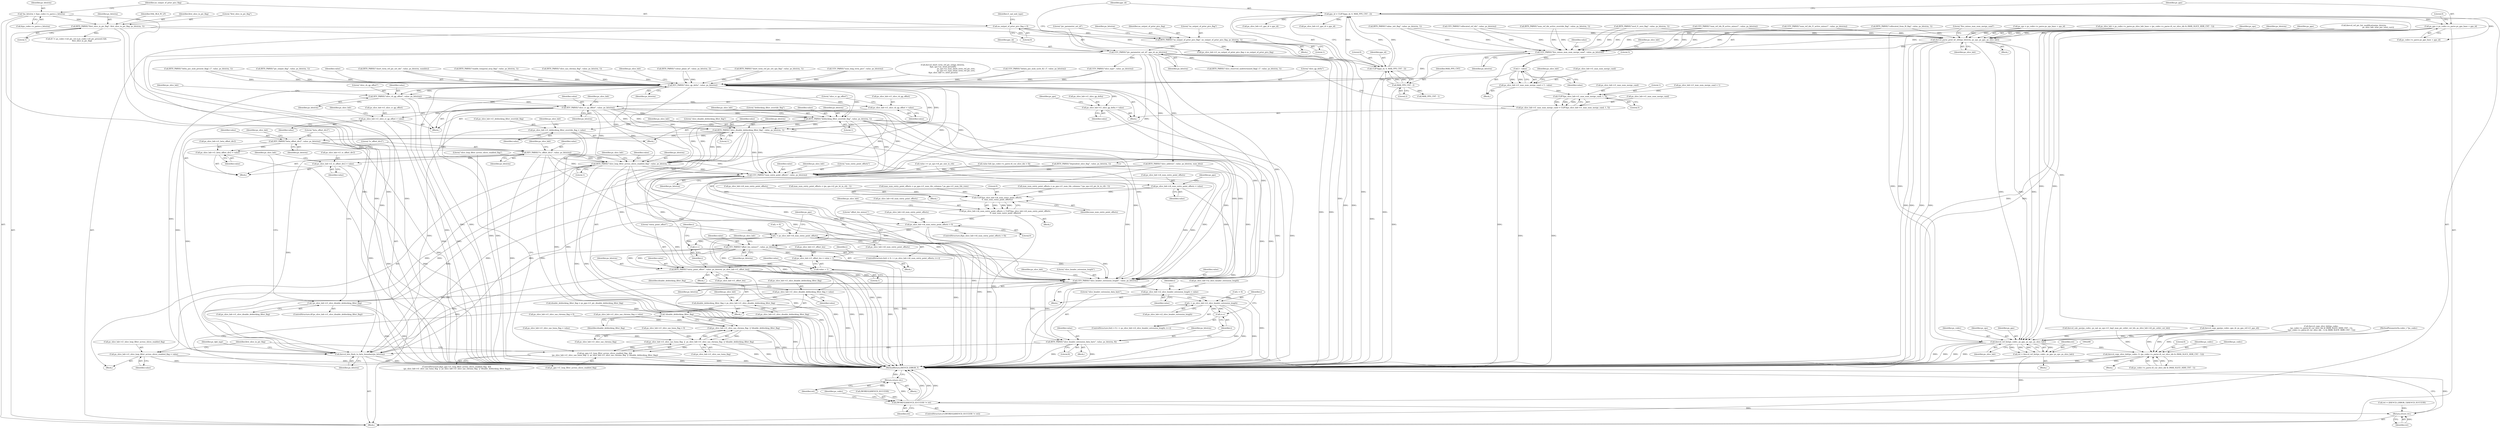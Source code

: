 digraph "0_Android_913d9e8d93d6b81bb8eac3fc2c1426651f5b259d@integer" {
"1000221" [label="(Call,ps_pps = ps_codec->s_parse.ps_pps_base + pps_id)"];
"1000213" [label="(Call,pps_id = CLIP3(pps_id, 0, MAX_PPS_CNT - 2))"];
"1000215" [label="(Call,CLIP3(pps_id, 0, MAX_PPS_CNT - 2))"];
"1000209" [label="(Call,UEV_PARSE(\"pic_parameter_set_id\", pps_id, ps_bitstrm))"];
"1000204" [label="(Call,BITS_PARSE(\"no_output_of_prior_pics_flag\", no_output_of_prior_pics_flag, ps_bitstrm, 1))"];
"1000159" [label="(Call,no_output_of_prior_pics_flag = 0)"];
"1000190" [label="(Call,BITS_PARSE(\"first_slice_in_pic_flag\", first_slice_in_pic_flag, ps_bitstrm, 1))"];
"1000147" [label="(Call,*ps_bitstrm = &ps_codec->s_parse.s_bitstrm)"];
"1000218" [label="(Call,MAX_PPS_CNT - 2)"];
"1001428" [label="(Call,ihevcd_parse_pred_wt_ofst(ps_bitstrm, ps_sps, ps_pps, ps_slice_hdr))"];
"1001433" [label="(Call,UEV_PARSE(\"five_minus_max_num_merge_cand\", value, ps_bitstrm))"];
"1001441" [label="(Call,5 - value)"];
"1001437" [label="(Call,ps_slice_hdr->i1_max_num_merge_cand = 5 - value)"];
"1001448" [label="(Call,CLIP3(ps_slice_hdr->i1_max_num_merge_cand, 1, 5))"];
"1001444" [label="(Call,ps_slice_hdr->i1_max_num_merge_cand = CLIP3(ps_slice_hdr->i1_max_num_merge_cand, 1, 5))"];
"1001454" [label="(Call,SEV_PARSE(\"slice_qp_delta\", value, ps_bitstrm))"];
"1001458" [label="(Call,ps_slice_hdr->i1_slice_qp_delta = value)"];
"1001468" [label="(Call,SEV_PARSE(\"slice_cb_qp_offset\", value, ps_bitstrm))"];
"1001472" [label="(Call,ps_slice_hdr->i1_slice_cb_qp_offset = value)"];
"1001477" [label="(Call,SEV_PARSE(\"slice_cr_qp_offset\", value, ps_bitstrm))"];
"1001481" [label="(Call,ps_slice_hdr->i1_slice_cr_qp_offset = value)"];
"1001527" [label="(Call,BITS_PARSE(\"deblocking_filter_override_flag\", value, ps_bitstrm, 1))"];
"1001532" [label="(Call,ps_slice_hdr->i1_deblocking_filter_override_flag = value)"];
"1001542" [label="(Call,BITS_PARSE(\"slice_disable_deblocking_filter_flag\", value, ps_bitstrm, 1))"];
"1001547" [label="(Call,ps_slice_hdr->i1_slice_disable_deblocking_filter_flag = value)"];
"1001552" [label="(Call,disable_deblocking_filter_flag = ps_slice_hdr->i1_slice_disable_deblocking_filter_flag)"];
"1001601" [label="(Call,!disable_deblocking_filter_flag)"];
"1001597" [label="(Call,ps_slice_hdr->i1_slice_sao_chroma_flag  || !disable_deblocking_filter_flag)"];
"1001593" [label="(Call,ps_slice_hdr->i1_slice_sao_luma_flag  ||  ps_slice_hdr->i1_slice_sao_chroma_flag  || !disable_deblocking_filter_flag)"];
"1001589" [label="(Call,ps_pps->i1_loop_filter_across_slices_enabled_flag  &&\n (ps_slice_hdr->i1_slice_sao_luma_flag  ||  ps_slice_hdr->i1_slice_sao_chroma_flag  || !disable_deblocking_filter_flag))"];
"1001558" [label="(Call,!ps_slice_hdr->i1_slice_disable_deblocking_filter_flag)"];
"1001563" [label="(Call,SEV_PARSE(\"beta_offset_div2\", value, ps_bitstrm))"];
"1001567" [label="(Call,ps_slice_hdr->i1_beta_offset_div2 = value)"];
"1001572" [label="(Call,SEV_PARSE(\"tc_offset_div2\", value, ps_bitstrm))"];
"1001576" [label="(Call,ps_slice_hdr->i1_tc_offset_div2 = value)"];
"1001604" [label="(Call,BITS_PARSE(\"slice_loop_filter_across_slices_enabled_flag\", value, ps_bitstrm, 1))"];
"1001609" [label="(Call,ps_slice_hdr->i1_slice_loop_filter_across_slices_enabled_flag = value)"];
"1001883" [label="(Call,UEV_PARSE(\"num_entry_point_offsets\", value, ps_bitstrm))"];
"1001887" [label="(Call,ps_slice_hdr->i4_num_entry_point_offsets = value)"];
"1001942" [label="(Call,CLIP3(ps_slice_hdr->i4_num_entry_point_offsets,\n 0, max_num_entry_point_offsets))"];
"1001938" [label="(Call,ps_slice_hdr->i4_num_entry_point_offsets = CLIP3(ps_slice_hdr->i4_num_entry_point_offsets,\n 0, max_num_entry_point_offsets))"];
"1001949" [label="(Call,ps_slice_hdr->i4_num_entry_point_offsets > 0)"];
"1001970" [label="(Call,i < ps_slice_hdr->i4_num_entry_point_offsets)"];
"1001975" [label="(Call,i++)"];
"1001955" [label="(Call,UEV_PARSE(\"offset_len_minus1\", value, ps_bitstrm))"];
"1001959" [label="(Call,ps_slice_hdr->i1_offset_len = value + 1)"];
"1001978" [label="(Call,BITS_PARSE(\"entry_point_offset\", value, ps_bitstrm, ps_slice_hdr->i1_offset_len))"];
"1001990" [label="(Call,UEV_PARSE(\"slice_header_extension_length\", value, ps_bitstrm))"];
"1001994" [label="(Call,ps_slice_hdr->i2_slice_header_extension_length = value)"];
"1002003" [label="(Call,i < ps_slice_hdr->i2_slice_header_extension_length)"];
"1002008" [label="(Call,i++)"];
"1002011" [label="(Call,BITS_PARSE(\"slice_header_extension_data_byte\", value, ps_bitstrm, 8))"];
"1002016" [label="(Call,ihevcd_bits_flush_to_byte_boundary(ps_bitstrm))"];
"1001963" [label="(Call,value + 1)"];
"1002198" [label="(Call,ihevcd_ref_list(ps_codec, ps_pps, ps_sps, ps_slice_hdr))"];
"1002196" [label="(Call,ret = ihevcd_ref_list(ps_codec, ps_pps, ps_sps, ps_slice_hdr))"];
"1002204" [label="(Call,(WORD32)IHEVCD_SUCCESS != ret)"];
"1002210" [label="(Return,return ret;)"];
"1002615" [label="(Return,return ret;)"];
"1002515" [label="(Call,ihevcd_copy_slice_hdr(ps_codec, 0, (ps_codec->s_parse.i4_cur_slice_idx & (MAX_SLICE_HDR_CNT - 1))))"];
"1002202" [label="(Identifier,ps_slice_hdr)"];
"1000422" [label="(Call,BITS_PARSE(\"dependent_slice_flag\", value, ps_bitstrm, 1))"];
"1001885" [label="(Identifier,value)"];
"1001608" [label="(Literal,1)"];
"1001959" [label="(Call,ps_slice_hdr->i1_offset_len = value + 1)"];
"1002517" [label="(Literal,0)"];
"1000160" [label="(Identifier,no_output_of_prior_pics_flag)"];
"1000193" [label="(Identifier,ps_bitstrm)"];
"1001458" [label="(Call,ps_slice_hdr->i1_slice_qp_delta = value)"];
"1001958" [label="(Identifier,ps_bitstrm)"];
"1001999" [label="(ControlStructure,for(i = 0; i < ps_slice_hdr->i2_slice_header_extension_length; i++))"];
"1001931" [label="(Call,max_num_entry_point_offsets = (ps_sps->i2_pic_ht_in_ctb - 1))"];
"1002617" [label="(MethodReturn,IHEVCD_ERROR_T)"];
"1001462" [label="(Identifier,value)"];
"1001474" [label="(Identifier,ps_slice_hdr)"];
"1001975" [label="(Call,i++)"];
"1002199" [label="(Identifier,ps_codec)"];
"1001580" [label="(Identifier,value)"];
"1001613" [label="(Identifier,value)"];
"1001169" [label="(Call,BITS_PARSE(\"num_ref_idx_active_override_flag\", value, ps_bitstrm, 1))"];
"1001590" [label="(Call,ps_pps->i1_loop_filter_across_slices_enabled_flag)"];
"1001998" [label="(Identifier,value)"];
"1001081" [label="(Call,BITS_PARSE(\"enable_temporal_mvp_flag\", value, ps_bitstrm, 1))"];
"1001549" [label="(Identifier,ps_slice_hdr)"];
"1000210" [label="(Literal,\"pic_parameter_set_id\")"];
"1000212" [label="(Identifier,ps_bitstrm)"];
"1000223" [label="(Call,ps_codec->s_parse.ps_pps_base + pps_id)"];
"1000218" [label="(Call,MAX_PPS_CNT - 2)"];
"1000194" [label="(Literal,1)"];
"1001485" [label="(Identifier,value)"];
"1000537" [label="(Call,value >= ps_sps->i4_pic_size_in_ctb)"];
"1001457" [label="(Identifier,ps_bitstrm)"];
"1001960" [label="(Call,ps_slice_hdr->i1_offset_len)"];
"1002201" [label="(Identifier,ps_sps)"];
"1001950" [label="(Call,ps_slice_hdr->i4_num_entry_point_offsets)"];
"1000159" [label="(Call,no_output_of_prior_pics_flag = 0)"];
"1001598" [label="(Call,ps_slice_hdr->i1_slice_sao_chroma_flag)"];
"1000528" [label="(Call,BITS_PARSE(\"slice_address\", value, ps_bitstrm, num_bits))"];
"1001569" [label="(Identifier,ps_slice_hdr)"];
"1001994" [label="(Call,ps_slice_hdr->i2_slice_header_extension_length = value)"];
"1001526" [label="(Block,)"];
"1001302" [label="(Call,BITS_PARSE(\"mvd_l1_zero_flag\", value, ps_bitstrm, 1))"];
"1002211" [label="(Identifier,ret)"];
"1002516" [label="(Identifier,ps_codec)"];
"1000477" [label="(Call,ps_slice_hdr->i1_pps_id = pps_id)"];
"1000221" [label="(Call,ps_pps = ps_codec->s_parse.ps_pps_base + pps_id)"];
"1001566" [label="(Identifier,ps_bitstrm)"];
"1001987" [label="(Identifier,ps_pps)"];
"1001488" [label="(Identifier,ps_slice_hdr)"];
"1001920" [label="(Call,max_num_entry_point_offsets = ps_pps->i1_num_tile_columns * ps_pps->i1_num_tile_rows)"];
"1001967" [label="(Call,i = 0)"];
"1001531" [label="(Literal,1)"];
"1001957" [label="(Identifier,value)"];
"1001965" [label="(Literal,1)"];
"1002001" [label="(Identifier,i)"];
"1002010" [label="(Block,)"];
"1000778" [label="(Call,ihevcd_short_term_ref_pic_set(ps_bitstrm,\n &ps_sps->as_stref_picset[0],\n                                              ps_sps->i1_num_short_term_ref_pic_sets,\n                                              ps_sps->i1_num_short_term_ref_pic_sets,\n &ps_slice_hdr->s_stref_picset))"];
"1001610" [label="(Call,ps_slice_hdr->i1_slice_loop_filter_across_slices_enabled_flag)"];
"1001552" [label="(Call,disable_deblocking_filter_flag = ps_slice_hdr->i1_slice_disable_deblocking_filter_flag)"];
"1001891" [label="(Identifier,value)"];
"1001938" [label="(Call,ps_slice_hdr->i4_num_entry_point_offsets = CLIP3(ps_slice_hdr->i4_num_entry_point_offsets,\n 0, max_num_entry_point_offsets))"];
"1001583" [label="(Identifier,ps_slice_hdr)"];
"1000215" [label="(Call,CLIP3(pps_id, 0, MAX_PPS_CNT - 2))"];
"1001472" [label="(Call,ps_slice_hdr->i1_slice_cb_qp_offset = value)"];
"1000997" [label="(Call,UEV_PARSE(\"delata_poc_msb_cycle_lt[ i ]\", value, ps_bitstrm))"];
"1001467" [label="(Block,)"];
"1000203" [label="(Block,)"];
"1001184" [label="(Call,UEV_PARSE(\"num_ref_idx_l0_active_minus1\", value, ps_bitstrm))"];
"1002017" [label="(Identifier,ps_bitstrm)"];
"1000971" [label="(Call,BITS_PARSE(\"delta_poc_msb_present_flag[ i ]\", value, ps_bitstrm, 1))"];
"1000274" [label="(Call,ps_sps = ps_codec->s_parse.ps_sps_base + sps_id)"];
"1000217" [label="(Literal,0)"];
"1000204" [label="(Call,BITS_PARSE(\"no_output_of_prior_pics_flag\", no_output_of_prior_pics_flag, ps_bitstrm, 1))"];
"1001889" [label="(Identifier,ps_slice_hdr)"];
"1001578" [label="(Identifier,ps_slice_hdr)"];
"1002214" [label="(Identifier,ps_codec)"];
"1001568" [label="(Call,ps_slice_hdr->i1_beta_offset_div2)"];
"1001529" [label="(Identifier,value)"];
"1000214" [label="(Identifier,pps_id)"];
"1001897" [label="(Identifier,ps_pps)"];
"1000592" [label="(Call,UEV_PARSE(\"slice_type\", value, ps_bitstrm))"];
"1000258" [label="(Call,MAX_PPS_CNT - 1)"];
"1001955" [label="(Call,UEV_PARSE(\"offset_len_minus1\", value, ps_bitstrm))"];
"1000147" [label="(Call,*ps_bitstrm = &ps_codec->s_parse.s_bitstrm)"];
"1001607" [label="(Identifier,ps_bitstrm)"];
"1001543" [label="(Literal,\"slice_disable_deblocking_filter_flag\")"];
"1000198" [label="(Identifier,NAL_BLA_W_LP)"];
"1000213" [label="(Call,pps_id = CLIP3(pps_id, 0, MAX_PPS_CNT - 2))"];
"1001446" [label="(Identifier,ps_slice_hdr)"];
"1001976" [label="(Identifier,i)"];
"1002203" [label="(ControlStructure,if ((WORD32)IHEVCD_SUCCESS != ret))"];
"1001121" [label="(Call,ps_slice_hdr->i1_slice_sao_chroma_flag = value)"];
"1002616" [label="(Identifier,ret)"];
"1001946" [label="(Literal,0)"];
"1001961" [label="(Identifier,ps_slice_hdr)"];
"1001096" [label="(Call,ps_slice_hdr->i1_slice_sao_chroma_flag = 0)"];
"1002198" [label="(Call,ihevcd_ref_list(ps_codec, ps_pps, ps_sps, ps_slice_hdr))"];
"1001956" [label="(Literal,\"offset_len_minus1\")"];
"1001571" [label="(Identifier,value)"];
"1001553" [label="(Identifier,disable_deblocking_filter_flag)"];
"1001439" [label="(Identifier,ps_slice_hdr)"];
"1001530" [label="(Identifier,ps_bitstrm)"];
"1001477" [label="(Call,SEV_PARSE(\"slice_cr_qp_offset\", value, ps_bitstrm))"];
"1001567" [label="(Call,ps_slice_hdr->i1_beta_offset_div2 = value)"];
"1001573" [label="(Literal,\"tc_offset_div2\")"];
"1001427" [label="(Block,)"];
"1001903" [label="(Call,max_num_entry_point_offsets = ps_pps->i1_num_tile_columns * (ps_sps->i2_pic_ht_in_ctb - 1))"];
"1001604" [label="(Call,BITS_PARSE(\"slice_loop_filter_across_slices_enabled_flag\", value, ps_bitstrm, 1))"];
"1001455" [label="(Literal,\"slice_qp_delta\")"];
"1000284" [label="(Call,(0 != ps_codec->u4_pic_cnt || ps_codec->i4_pic_present) &&\n                    first_slice_in_pic_flag)"];
"1000161" [label="(Literal,0)"];
"1001473" [label="(Call,ps_slice_hdr->i1_slice_cb_qp_offset)"];
"1002021" [label="(Identifier,ps_dpb_mgr)"];
"1002209" [label="(Block,)"];
"1001202" [label="(Call,UEV_PARSE(\"num_ref_idx_l1_active_minus1\", value, ps_bitstrm))"];
"1001430" [label="(Identifier,ps_sps)"];
"1001884" [label="(Literal,\"num_entry_point_offsets\")"];
"1001972" [label="(Call,ps_slice_hdr->i4_num_entry_point_offsets)"];
"1001562" [label="(Block,)"];
"1001442" [label="(Literal,5)"];
"1001480" [label="(Identifier,ps_bitstrm)"];
"1001966" [label="(ControlStructure,for(i = 0; i < ps_slice_hdr->i4_num_entry_point_offsets; i++))"];
"1002506" [label="(Block,)"];
"1001971" [label="(Identifier,i)"];
"1000637" [label="(Call,BITS_PARSE(\"pic_output_flag\", value, ps_bitstrm, 1))"];
"1001469" [label="(Literal,\"slice_cb_qp_offset\")"];
"1001593" [label="(Call,ps_slice_hdr->i1_slice_sao_luma_flag  ||  ps_slice_hdr->i1_slice_sao_chroma_flag  || !disable_deblocking_filter_flag)"];
"1001611" [label="(Identifier,ps_slice_hdr)"];
"1001992" [label="(Identifier,value)"];
"1001577" [label="(Call,ps_slice_hdr->i1_tc_offset_div2)"];
"1001479" [label="(Identifier,value)"];
"1000222" [label="(Identifier,ps_pps)"];
"1001963" [label="(Call,value + 1)"];
"1001542" [label="(Call,BITS_PARSE(\"slice_disable_deblocking_filter_flag\", value, ps_bitstrm, 1))"];
"1001536" [label="(Identifier,value)"];
"1001602" [label="(Identifier,disable_deblocking_filter_flag)"];
"1000428" [label="(Call,value && (ps_codec->s_parse.i4_cur_slice_idx > 0))"];
"1001980" [label="(Identifier,value)"];
"1001539" [label="(Identifier,ps_slice_hdr)"];
"1001588" [label="(ControlStructure,if(ps_pps->i1_loop_filter_across_slices_enabled_flag  &&\n (ps_slice_hdr->i1_slice_sao_luma_flag  ||  ps_slice_hdr->i1_slice_sao_chroma_flag  || !disable_deblocking_filter_flag)))"];
"1001617" [label="(Identifier,first_slice_in_pic_flag)"];
"1001554" [label="(Call,ps_slice_hdr->i1_slice_disable_deblocking_filter_flag)"];
"1001949" [label="(Call,ps_slice_hdr->i4_num_entry_point_offsets > 0)"];
"1000134" [label="(Call,ret = (IHEVCD_ERROR_T)IHEVCD_SUCCESS)"];
"1001947" [label="(Identifier,max_num_entry_point_offsets)"];
"1001603" [label="(Block,)"];
"1002016" [label="(Call,ihevcd_bits_flush_to_byte_boundary(ps_bitstrm))"];
"1001434" [label="(Literal,\"five_minus_max_num_merge_cand\")"];
"1001456" [label="(Identifier,value)"];
"1001459" [label="(Call,ps_slice_hdr->i1_slice_qp_delta)"];
"1001512" [label="(Call,disable_deblocking_filter_flag = ps_pps->i1_pic_disable_deblocking_filter_flag)"];
"1001981" [label="(Identifier,ps_bitstrm)"];
"1001534" [label="(Identifier,ps_slice_hdr)"];
"1000587" [label="(Call,BITS_PARSE(\"slice_reserved_undetermined_flag[ i ]\", value, ps_bitstrm, 1))"];
"1001091" [label="(Call,ps_slice_hdr->i1_slice_sao_luma_flag = 0)"];
"1002015" [label="(Literal,8)"];
"1000554" [label="(Block,)"];
"1002013" [label="(Identifier,value)"];
"1001478" [label="(Literal,\"slice_cr_qp_offset\")"];
"1002518" [label="(Call,ps_codec->s_parse.i4_cur_slice_idx & (MAX_SLICE_HDR_CNT - 1))"];
"1002011" [label="(Call,BITS_PARSE(\"slice_header_extension_data_byte\", value, ps_bitstrm, 8))"];
"1001476" [label="(Identifier,value)"];
"1002196" [label="(Call,ret = ihevcd_ref_list(ps_codec, ps_pps, ps_sps, ps_slice_hdr))"];
"1001454" [label="(Call,SEV_PARSE(\"slice_qp_delta\", value, ps_bitstrm))"];
"1002197" [label="(Identifier,ret)"];
"1000219" [label="(Identifier,MAX_PPS_CNT)"];
"1001887" [label="(Call,ps_slice_hdr->i4_num_entry_point_offsets = value)"];
"1001964" [label="(Identifier,value)"];
"1002003" [label="(Call,i < ps_slice_hdr->i2_slice_header_extension_length)"];
"1000164" [label="(Identifier,i1_nal_unit_type)"];
"1001444" [label="(Call,ps_slice_hdr->i1_max_num_merge_cand = CLIP3(ps_slice_hdr->i1_max_num_merge_cand, 1, 5))"];
"1000734" [label="(Call,BITS_PARSE(\"short_term_ref_pic_set_idx\", value, ps_bitstrm, numbits))"];
"1001563" [label="(Call,SEV_PARSE(\"beta_offset_div2\", value, ps_bitstrm))"];
"1001978" [label="(Call,BITS_PARSE(\"entry_point_offset\", value, ps_bitstrm, ps_slice_hdr->i1_offset_len))"];
"1001432" [label="(Identifier,ps_slice_hdr)"];
"1002529" [label="(Identifier,ps_codec)"];
"1002200" [label="(Identifier,ps_pps)"];
"1000192" [label="(Identifier,first_slice_in_pic_flag)"];
"1002515" [label="(Call,ihevcd_copy_slice_hdr(ps_codec, 0, (ps_codec->s_parse.i4_cur_slice_idx & (MAX_SLICE_HDR_CNT - 1))))"];
"1001448" [label="(Call,CLIP3(ps_slice_hdr->i1_max_num_merge_cand, 1, 5))"];
"1001116" [label="(Call,BITS_PARSE(\"slice_sao_chroma_flag\", value, ps_bitstrm, 1))"];
"1001548" [label="(Call,ps_slice_hdr->i1_slice_disable_deblocking_filter_flag)"];
"1002009" [label="(Identifier,i)"];
"1000438" [label="(Call,ihevcd_copy_slice_hdr(ps_codec,\n (ps_codec->s_parse.i4_cur_slice_idx & (MAX_SLICE_HDR_CNT - 1)),\n ((ps_codec->s_parse.i4_cur_slice_idx - 1) & (MAX_SLICE_HDR_CNT - 1))))"];
"1001551" [label="(Identifier,value)"];
"1001888" [label="(Call,ps_slice_hdr->i4_num_entry_point_offsets)"];
"1001544" [label="(Identifier,value)"];
"1001436" [label="(Identifier,ps_bitstrm)"];
"1001453" [label="(Literal,5)"];
"1001111" [label="(Call,ps_slice_hdr->i1_slice_sao_luma_flag = value)"];
"1001354" [label="(Call,BITS_PARSE(\"collocated_from_l0_flag\", value, ps_bitstrm, 1))"];
"1002195" [label="(Block,)"];
"1001322" [label="(Call,BITS_PARSE(\"cabac_init_flag\", value, ps_bitstrm, 1))"];
"1002004" [label="(Identifier,i)"];
"1000132" [label="(Block,)"];
"1001605" [label="(Literal,\"slice_loop_filter_across_slices_enabled_flag\")"];
"1001990" [label="(Call,UEV_PARSE(\"slice_header_extension_length\", value, ps_bitstrm))"];
"1001429" [label="(Identifier,ps_bitstrm)"];
"1000397" [label="(Call,ps_slice_hdr = ps_codec->s_parse.ps_slice_hdr_base + (ps_codec->s_parse.i4_cur_slice_idx & (MAX_SLICE_HDR_CNT - 1)))"];
"1001433" [label="(Call,UEV_PARSE(\"five_minus_max_num_merge_cand\", value, ps_bitstrm))"];
"1000148" [label="(Identifier,ps_bitstrm)"];
"1001468" [label="(Call,SEV_PARSE(\"slice_cb_qp_offset\", value, ps_bitstrm))"];
"1001951" [label="(Identifier,ps_slice_hdr)"];
"1001449" [label="(Call,ps_slice_hdr->i1_max_num_merge_cand)"];
"1002005" [label="(Call,ps_slice_hdr->i2_slice_header_extension_length)"];
"1001168" [label="(Block,)"];
"1001995" [label="(Call,ps_slice_hdr->i2_slice_header_extension_length)"];
"1001560" [label="(Identifier,ps_slice_hdr)"];
"1002008" [label="(Call,i++)"];
"1001943" [label="(Call,ps_slice_hdr->i4_num_entry_point_offsets)"];
"1002208" [label="(Identifier,ret)"];
"1000209" [label="(Call,UEV_PARSE(\"pic_parameter_set_id\", pps_id, ps_bitstrm))"];
"1001954" [label="(Block,)"];
"1001948" [label="(ControlStructure,if(ps_slice_hdr->i4_num_entry_point_offsets > 0))"];
"1001883" [label="(Call,UEV_PARSE(\"num_entry_point_offsets\", value, ps_bitstrm))"];
"1000206" [label="(Identifier,no_output_of_prior_pics_flag)"];
"1001275" [label="(Call,ihevcd_ref_pic_list_modification(ps_bitstrm,\n                                                 ps_slice_hdr, num_poc_total_curr))"];
"1001452" [label="(Literal,1)"];
"1001589" [label="(Call,ps_pps->i1_loop_filter_across_slices_enabled_flag  &&\n (ps_slice_hdr->i1_slice_sao_luma_flag  ||  ps_slice_hdr->i1_slice_sao_chroma_flag  || !disable_deblocking_filter_flag))"];
"1000205" [label="(Literal,\"no_output_of_prior_pics_flag\")"];
"1001564" [label="(Literal,\"beta_offset_div2\")"];
"1001441" [label="(Call,5 - value)"];
"1000207" [label="(Identifier,ps_bitstrm)"];
"1002204" [label="(Call,(WORD32)IHEVCD_SUCCESS != ret)"];
"1001435" [label="(Identifier,value)"];
"1001460" [label="(Identifier,ps_slice_hdr)"];
"1001996" [label="(Identifier,ps_slice_hdr)"];
"1001970" [label="(Call,i < ps_slice_hdr->i4_num_entry_point_offsets)"];
"1001979" [label="(Literal,\"entry_point_offset\")"];
"1000130" [label="(MethodParameterIn,codec_t *ps_codec)"];
"1001574" [label="(Identifier,value)"];
"1001465" [label="(Identifier,ps_pps)"];
"1001576" [label="(Call,ps_slice_hdr->i1_tc_offset_div2 = value)"];
"1001991" [label="(Literal,\"slice_header_extension_length\")"];
"1001470" [label="(Identifier,value)"];
"1001594" [label="(Call,ps_slice_hdr->i1_slice_sao_luma_flag)"];
"1000149" [label="(Call,&ps_codec->s_parse.s_bitstrm)"];
"1000211" [label="(Identifier,pps_id)"];
"1001541" [label="(Block,)"];
"1001601" [label="(Call,!disable_deblocking_filter_flag)"];
"1002615" [label="(Return,return ret;)"];
"1001528" [label="(Literal,\"deblocking_filter_override_flag\")"];
"1001532" [label="(Call,ps_slice_hdr->i1_deblocking_filter_override_flag = value)"];
"1001437" [label="(Call,ps_slice_hdr->i1_max_num_merge_cand = 5 - value)"];
"1000659" [label="(Call,BITS_PARSE(\"colour_plane_id\", value, ps_bitstrm, 2))"];
"1000208" [label="(Literal,1)"];
"1001942" [label="(Call,CLIP3(ps_slice_hdr->i4_num_entry_point_offsets,\n 0, max_num_entry_point_offsets))"];
"1002014" [label="(Identifier,ps_bitstrm)"];
"1001386" [label="(Call,UEV_PARSE(\"collocated_ref_idx\", value, ps_bitstrm))"];
"1001565" [label="(Identifier,value)"];
"1000232" [label="(Literal,0)"];
"1001533" [label="(Call,ps_slice_hdr->i1_deblocking_filter_override_flag)"];
"1001471" [label="(Identifier,ps_bitstrm)"];
"1000506" [label="(Call,ps_slice_hdr->i1_pps_id = pps_id)"];
"1001968" [label="(Identifier,i)"];
"1001445" [label="(Call,ps_slice_hdr->i1_max_num_merge_cand)"];
"1001428" [label="(Call,ihevcd_parse_pred_wt_ofst(ps_bitstrm, ps_sps, ps_pps, ps_slice_hdr))"];
"1001482" [label="(Call,ps_slice_hdr->i1_slice_cr_qp_offset)"];
"1002012" [label="(Literal,\"slice_header_extension_data_byte\")"];
"1001977" [label="(Block,)"];
"1001882" [label="(Block,)"];
"1000216" [label="(Identifier,pps_id)"];
"1001483" [label="(Identifier,ps_slice_hdr)"];
"1001481" [label="(Call,ps_slice_hdr->i1_slice_cr_qp_offset = value)"];
"1001993" [label="(Identifier,ps_bitstrm)"];
"1001572" [label="(Call,SEV_PARSE(\"tc_offset_div2\", value, ps_bitstrm))"];
"1001546" [label="(Literal,1)"];
"1001438" [label="(Call,ps_slice_hdr->i1_max_num_merge_cand)"];
"1001575" [label="(Identifier,ps_bitstrm)"];
"1000190" [label="(Call,BITS_PARSE(\"first_slice_in_pic_flag\", first_slice_in_pic_flag, ps_bitstrm, 1))"];
"1001939" [label="(Call,ps_slice_hdr->i4_num_entry_point_offsets)"];
"1001545" [label="(Identifier,ps_bitstrm)"];
"1001557" [label="(ControlStructure,if(!ps_slice_hdr->i1_slice_disable_deblocking_filter_flag))"];
"1000191" [label="(Literal,\"first_slice_in_pic_flag\")"];
"1001953" [label="(Literal,0)"];
"1001559" [label="(Call,ps_slice_hdr->i1_slice_disable_deblocking_filter_flag)"];
"1002205" [label="(Call,(WORD32)IHEVCD_SUCCESS)"];
"1001527" [label="(Call,BITS_PARSE(\"deblocking_filter_override_flag\", value, ps_bitstrm, 1))"];
"1002000" [label="(Call,i = 0)"];
"1000694" [label="(Call,BITS_PARSE(\"short_term_ref_pic_set_sps_flag\", value, ps_bitstrm, 1))"];
"1000857" [label="(Call,UEV_PARSE(\"num_long_term_pics\", value, ps_bitstrm))"];
"1000263" [label="(Call,ihevcd_copy_pps(ps_codec, pps_id, ps_pps_ref->i1_pps_id))"];
"1001431" [label="(Identifier,ps_pps)"];
"1000220" [label="(Literal,2)"];
"1001126" [label="(Call,ps_slice_hdr->i1_max_num_merge_cand = 1)"];
"1001886" [label="(Identifier,ps_bitstrm)"];
"1000501" [label="(Call,ps_slice_hdr->i1_no_output_of_prior_pics_flag = no_output_of_prior_pics_flag)"];
"1001658" [label="(Call,ihevcd_calc_poc(ps_codec, ps_nal, ps_sps->i1_log2_max_pic_order_cnt_lsb, ps_slice_hdr->i4_pic_order_cnt_lsb))"];
"1001597" [label="(Call,ps_slice_hdr->i1_slice_sao_chroma_flag  || !disable_deblocking_filter_flag)"];
"1002210" [label="(Return,return ret;)"];
"1001989" [label="(Block,)"];
"1001609" [label="(Call,ps_slice_hdr->i1_slice_loop_filter_across_slices_enabled_flag = value)"];
"1001443" [label="(Identifier,value)"];
"1001558" [label="(Call,!ps_slice_hdr->i1_slice_disable_deblocking_filter_flag)"];
"1001892" [label="(Block,)"];
"1001547" [label="(Call,ps_slice_hdr->i1_slice_disable_deblocking_filter_flag = value)"];
"1001606" [label="(Identifier,value)"];
"1001982" [label="(Call,ps_slice_hdr->i1_offset_len)"];
"1000221" -> "1000132"  [label="AST: "];
"1000221" -> "1000223"  [label="CFG: "];
"1000222" -> "1000221"  [label="AST: "];
"1000223" -> "1000221"  [label="AST: "];
"1000232" -> "1000221"  [label="CFG: "];
"1000221" -> "1002617"  [label="DDG: "];
"1000221" -> "1002617"  [label="DDG: "];
"1000213" -> "1000221"  [label="DDG: "];
"1000221" -> "1001428"  [label="DDG: "];
"1000221" -> "1002198"  [label="DDG: "];
"1000213" -> "1000132"  [label="AST: "];
"1000213" -> "1000215"  [label="CFG: "];
"1000214" -> "1000213"  [label="AST: "];
"1000215" -> "1000213"  [label="AST: "];
"1000222" -> "1000213"  [label="CFG: "];
"1000213" -> "1002617"  [label="DDG: "];
"1000215" -> "1000213"  [label="DDG: "];
"1000215" -> "1000213"  [label="DDG: "];
"1000215" -> "1000213"  [label="DDG: "];
"1000213" -> "1000223"  [label="DDG: "];
"1000213" -> "1000263"  [label="DDG: "];
"1000213" -> "1000477"  [label="DDG: "];
"1000213" -> "1000506"  [label="DDG: "];
"1000215" -> "1000218"  [label="CFG: "];
"1000216" -> "1000215"  [label="AST: "];
"1000217" -> "1000215"  [label="AST: "];
"1000218" -> "1000215"  [label="AST: "];
"1000215" -> "1002617"  [label="DDG: "];
"1000209" -> "1000215"  [label="DDG: "];
"1000218" -> "1000215"  [label="DDG: "];
"1000218" -> "1000215"  [label="DDG: "];
"1000209" -> "1000132"  [label="AST: "];
"1000209" -> "1000212"  [label="CFG: "];
"1000210" -> "1000209"  [label="AST: "];
"1000211" -> "1000209"  [label="AST: "];
"1000212" -> "1000209"  [label="AST: "];
"1000214" -> "1000209"  [label="CFG: "];
"1000209" -> "1002617"  [label="DDG: "];
"1000209" -> "1002617"  [label="DDG: "];
"1000204" -> "1000209"  [label="DDG: "];
"1000190" -> "1000209"  [label="DDG: "];
"1000209" -> "1000422"  [label="DDG: "];
"1000209" -> "1000528"  [label="DDG: "];
"1000209" -> "1000587"  [label="DDG: "];
"1000209" -> "1000592"  [label="DDG: "];
"1000209" -> "1001883"  [label="DDG: "];
"1000209" -> "1001990"  [label="DDG: "];
"1000209" -> "1002016"  [label="DDG: "];
"1000204" -> "1000203"  [label="AST: "];
"1000204" -> "1000208"  [label="CFG: "];
"1000205" -> "1000204"  [label="AST: "];
"1000206" -> "1000204"  [label="AST: "];
"1000207" -> "1000204"  [label="AST: "];
"1000208" -> "1000204"  [label="AST: "];
"1000210" -> "1000204"  [label="CFG: "];
"1000204" -> "1002617"  [label="DDG: "];
"1000204" -> "1002617"  [label="DDG: "];
"1000159" -> "1000204"  [label="DDG: "];
"1000190" -> "1000204"  [label="DDG: "];
"1000204" -> "1000501"  [label="DDG: "];
"1000159" -> "1000132"  [label="AST: "];
"1000159" -> "1000161"  [label="CFG: "];
"1000160" -> "1000159"  [label="AST: "];
"1000161" -> "1000159"  [label="AST: "];
"1000164" -> "1000159"  [label="CFG: "];
"1000159" -> "1002617"  [label="DDG: "];
"1000159" -> "1000501"  [label="DDG: "];
"1000190" -> "1000132"  [label="AST: "];
"1000190" -> "1000194"  [label="CFG: "];
"1000191" -> "1000190"  [label="AST: "];
"1000192" -> "1000190"  [label="AST: "];
"1000193" -> "1000190"  [label="AST: "];
"1000194" -> "1000190"  [label="AST: "];
"1000198" -> "1000190"  [label="CFG: "];
"1000190" -> "1002617"  [label="DDG: "];
"1000190" -> "1002617"  [label="DDG: "];
"1000147" -> "1000190"  [label="DDG: "];
"1000190" -> "1000284"  [label="DDG: "];
"1000147" -> "1000132"  [label="AST: "];
"1000147" -> "1000149"  [label="CFG: "];
"1000148" -> "1000147"  [label="AST: "];
"1000149" -> "1000147"  [label="AST: "];
"1000160" -> "1000147"  [label="CFG: "];
"1000147" -> "1002617"  [label="DDG: "];
"1000147" -> "1002617"  [label="DDG: "];
"1000218" -> "1000220"  [label="CFG: "];
"1000219" -> "1000218"  [label="AST: "];
"1000220" -> "1000218"  [label="AST: "];
"1000218" -> "1002617"  [label="DDG: "];
"1000218" -> "1000258"  [label="DDG: "];
"1001428" -> "1001427"  [label="AST: "];
"1001428" -> "1001432"  [label="CFG: "];
"1001429" -> "1001428"  [label="AST: "];
"1001430" -> "1001428"  [label="AST: "];
"1001431" -> "1001428"  [label="AST: "];
"1001432" -> "1001428"  [label="AST: "];
"1001434" -> "1001428"  [label="CFG: "];
"1001428" -> "1002617"  [label="DDG: "];
"1001428" -> "1002617"  [label="DDG: "];
"1001428" -> "1002617"  [label="DDG: "];
"1001428" -> "1002617"  [label="DDG: "];
"1001354" -> "1001428"  [label="DDG: "];
"1001169" -> "1001428"  [label="DDG: "];
"1001202" -> "1001428"  [label="DDG: "];
"1001275" -> "1001428"  [label="DDG: "];
"1001275" -> "1001428"  [label="DDG: "];
"1001386" -> "1001428"  [label="DDG: "];
"1001302" -> "1001428"  [label="DDG: "];
"1001322" -> "1001428"  [label="DDG: "];
"1001184" -> "1001428"  [label="DDG: "];
"1000274" -> "1001428"  [label="DDG: "];
"1000397" -> "1001428"  [label="DDG: "];
"1001428" -> "1001433"  [label="DDG: "];
"1001428" -> "1002198"  [label="DDG: "];
"1001428" -> "1002198"  [label="DDG: "];
"1001428" -> "1002198"  [label="DDG: "];
"1001433" -> "1001168"  [label="AST: "];
"1001433" -> "1001436"  [label="CFG: "];
"1001434" -> "1001433"  [label="AST: "];
"1001435" -> "1001433"  [label="AST: "];
"1001436" -> "1001433"  [label="AST: "];
"1001439" -> "1001433"  [label="CFG: "];
"1001433" -> "1002617"  [label="DDG: "];
"1001169" -> "1001433"  [label="DDG: "];
"1001169" -> "1001433"  [label="DDG: "];
"1001202" -> "1001433"  [label="DDG: "];
"1001202" -> "1001433"  [label="DDG: "];
"1001302" -> "1001433"  [label="DDG: "];
"1001302" -> "1001433"  [label="DDG: "];
"1001354" -> "1001433"  [label="DDG: "];
"1001354" -> "1001433"  [label="DDG: "];
"1001386" -> "1001433"  [label="DDG: "];
"1001386" -> "1001433"  [label="DDG: "];
"1001322" -> "1001433"  [label="DDG: "];
"1001322" -> "1001433"  [label="DDG: "];
"1001184" -> "1001433"  [label="DDG: "];
"1001184" -> "1001433"  [label="DDG: "];
"1001275" -> "1001433"  [label="DDG: "];
"1001433" -> "1001441"  [label="DDG: "];
"1001433" -> "1001454"  [label="DDG: "];
"1001441" -> "1001437"  [label="AST: "];
"1001441" -> "1001443"  [label="CFG: "];
"1001442" -> "1001441"  [label="AST: "];
"1001443" -> "1001441"  [label="AST: "];
"1001437" -> "1001441"  [label="CFG: "];
"1001441" -> "1001437"  [label="DDG: "];
"1001441" -> "1001437"  [label="DDG: "];
"1001441" -> "1001454"  [label="DDG: "];
"1001437" -> "1001168"  [label="AST: "];
"1001438" -> "1001437"  [label="AST: "];
"1001446" -> "1001437"  [label="CFG: "];
"1001437" -> "1002617"  [label="DDG: "];
"1001437" -> "1001448"  [label="DDG: "];
"1001448" -> "1001444"  [label="AST: "];
"1001448" -> "1001453"  [label="CFG: "];
"1001449" -> "1001448"  [label="AST: "];
"1001452" -> "1001448"  [label="AST: "];
"1001453" -> "1001448"  [label="AST: "];
"1001444" -> "1001448"  [label="CFG: "];
"1001448" -> "1001444"  [label="DDG: "];
"1001448" -> "1001444"  [label="DDG: "];
"1001448" -> "1001444"  [label="DDG: "];
"1001126" -> "1001448"  [label="DDG: "];
"1001444" -> "1000554"  [label="AST: "];
"1001445" -> "1001444"  [label="AST: "];
"1001455" -> "1001444"  [label="CFG: "];
"1001444" -> "1002617"  [label="DDG: "];
"1001444" -> "1002617"  [label="DDG: "];
"1001454" -> "1000554"  [label="AST: "];
"1001454" -> "1001457"  [label="CFG: "];
"1001455" -> "1001454"  [label="AST: "];
"1001456" -> "1001454"  [label="AST: "];
"1001457" -> "1001454"  [label="AST: "];
"1001460" -> "1001454"  [label="CFG: "];
"1001454" -> "1002617"  [label="DDG: "];
"1001454" -> "1002617"  [label="DDG: "];
"1000659" -> "1001454"  [label="DDG: "];
"1000659" -> "1001454"  [label="DDG: "];
"1000971" -> "1001454"  [label="DDG: "];
"1000971" -> "1001454"  [label="DDG: "];
"1000997" -> "1001454"  [label="DDG: "];
"1000997" -> "1001454"  [label="DDG: "];
"1000592" -> "1001454"  [label="DDG: "];
"1000592" -> "1001454"  [label="DDG: "];
"1000734" -> "1001454"  [label="DDG: "];
"1000734" -> "1001454"  [label="DDG: "];
"1000694" -> "1001454"  [label="DDG: "];
"1000694" -> "1001454"  [label="DDG: "];
"1001081" -> "1001454"  [label="DDG: "];
"1001081" -> "1001454"  [label="DDG: "];
"1000637" -> "1001454"  [label="DDG: "];
"1000637" -> "1001454"  [label="DDG: "];
"1000857" -> "1001454"  [label="DDG: "];
"1000857" -> "1001454"  [label="DDG: "];
"1001116" -> "1001454"  [label="DDG: "];
"1001116" -> "1001454"  [label="DDG: "];
"1000778" -> "1001454"  [label="DDG: "];
"1001454" -> "1001458"  [label="DDG: "];
"1001454" -> "1001468"  [label="DDG: "];
"1001454" -> "1001468"  [label="DDG: "];
"1001454" -> "1001527"  [label="DDG: "];
"1001454" -> "1001527"  [label="DDG: "];
"1001454" -> "1001542"  [label="DDG: "];
"1001454" -> "1001542"  [label="DDG: "];
"1001454" -> "1001604"  [label="DDG: "];
"1001454" -> "1001604"  [label="DDG: "];
"1001454" -> "1001883"  [label="DDG: "];
"1001454" -> "1001883"  [label="DDG: "];
"1001454" -> "1001990"  [label="DDG: "];
"1001454" -> "1001990"  [label="DDG: "];
"1001454" -> "1002016"  [label="DDG: "];
"1001458" -> "1000554"  [label="AST: "];
"1001458" -> "1001462"  [label="CFG: "];
"1001459" -> "1001458"  [label="AST: "];
"1001462" -> "1001458"  [label="AST: "];
"1001465" -> "1001458"  [label="CFG: "];
"1001458" -> "1002617"  [label="DDG: "];
"1001458" -> "1002617"  [label="DDG: "];
"1001468" -> "1001467"  [label="AST: "];
"1001468" -> "1001471"  [label="CFG: "];
"1001469" -> "1001468"  [label="AST: "];
"1001470" -> "1001468"  [label="AST: "];
"1001471" -> "1001468"  [label="AST: "];
"1001474" -> "1001468"  [label="CFG: "];
"1001468" -> "1002617"  [label="DDG: "];
"1001468" -> "1001472"  [label="DDG: "];
"1001468" -> "1001477"  [label="DDG: "];
"1001468" -> "1001477"  [label="DDG: "];
"1001472" -> "1001467"  [label="AST: "];
"1001472" -> "1001476"  [label="CFG: "];
"1001473" -> "1001472"  [label="AST: "];
"1001476" -> "1001472"  [label="AST: "];
"1001478" -> "1001472"  [label="CFG: "];
"1001472" -> "1002617"  [label="DDG: "];
"1001477" -> "1001467"  [label="AST: "];
"1001477" -> "1001480"  [label="CFG: "];
"1001478" -> "1001477"  [label="AST: "];
"1001479" -> "1001477"  [label="AST: "];
"1001480" -> "1001477"  [label="AST: "];
"1001483" -> "1001477"  [label="CFG: "];
"1001477" -> "1002617"  [label="DDG: "];
"1001477" -> "1002617"  [label="DDG: "];
"1001477" -> "1001481"  [label="DDG: "];
"1001477" -> "1001527"  [label="DDG: "];
"1001477" -> "1001527"  [label="DDG: "];
"1001477" -> "1001542"  [label="DDG: "];
"1001477" -> "1001542"  [label="DDG: "];
"1001477" -> "1001604"  [label="DDG: "];
"1001477" -> "1001604"  [label="DDG: "];
"1001477" -> "1001883"  [label="DDG: "];
"1001477" -> "1001883"  [label="DDG: "];
"1001477" -> "1001990"  [label="DDG: "];
"1001477" -> "1001990"  [label="DDG: "];
"1001477" -> "1002016"  [label="DDG: "];
"1001481" -> "1001467"  [label="AST: "];
"1001481" -> "1001485"  [label="CFG: "];
"1001482" -> "1001481"  [label="AST: "];
"1001485" -> "1001481"  [label="AST: "];
"1001488" -> "1001481"  [label="CFG: "];
"1001481" -> "1002617"  [label="DDG: "];
"1001481" -> "1002617"  [label="DDG: "];
"1001527" -> "1001526"  [label="AST: "];
"1001527" -> "1001531"  [label="CFG: "];
"1001528" -> "1001527"  [label="AST: "];
"1001529" -> "1001527"  [label="AST: "];
"1001530" -> "1001527"  [label="AST: "];
"1001531" -> "1001527"  [label="AST: "];
"1001534" -> "1001527"  [label="CFG: "];
"1001527" -> "1002617"  [label="DDG: "];
"1001527" -> "1002617"  [label="DDG: "];
"1001527" -> "1001532"  [label="DDG: "];
"1001527" -> "1001542"  [label="DDG: "];
"1001527" -> "1001542"  [label="DDG: "];
"1001527" -> "1001604"  [label="DDG: "];
"1001527" -> "1001604"  [label="DDG: "];
"1001527" -> "1001883"  [label="DDG: "];
"1001527" -> "1001883"  [label="DDG: "];
"1001527" -> "1001990"  [label="DDG: "];
"1001527" -> "1001990"  [label="DDG: "];
"1001527" -> "1002016"  [label="DDG: "];
"1001532" -> "1001526"  [label="AST: "];
"1001532" -> "1001536"  [label="CFG: "];
"1001533" -> "1001532"  [label="AST: "];
"1001536" -> "1001532"  [label="AST: "];
"1001539" -> "1001532"  [label="CFG: "];
"1001532" -> "1002617"  [label="DDG: "];
"1001532" -> "1002617"  [label="DDG: "];
"1001542" -> "1001541"  [label="AST: "];
"1001542" -> "1001546"  [label="CFG: "];
"1001543" -> "1001542"  [label="AST: "];
"1001544" -> "1001542"  [label="AST: "];
"1001545" -> "1001542"  [label="AST: "];
"1001546" -> "1001542"  [label="AST: "];
"1001549" -> "1001542"  [label="CFG: "];
"1001542" -> "1002617"  [label="DDG: "];
"1001542" -> "1002617"  [label="DDG: "];
"1001542" -> "1001547"  [label="DDG: "];
"1001542" -> "1001563"  [label="DDG: "];
"1001542" -> "1001563"  [label="DDG: "];
"1001542" -> "1001604"  [label="DDG: "];
"1001542" -> "1001604"  [label="DDG: "];
"1001542" -> "1001883"  [label="DDG: "];
"1001542" -> "1001883"  [label="DDG: "];
"1001542" -> "1001990"  [label="DDG: "];
"1001542" -> "1001990"  [label="DDG: "];
"1001542" -> "1002016"  [label="DDG: "];
"1001547" -> "1001541"  [label="AST: "];
"1001547" -> "1001551"  [label="CFG: "];
"1001548" -> "1001547"  [label="AST: "];
"1001551" -> "1001547"  [label="AST: "];
"1001553" -> "1001547"  [label="CFG: "];
"1001547" -> "1002617"  [label="DDG: "];
"1001547" -> "1001552"  [label="DDG: "];
"1001547" -> "1001558"  [label="DDG: "];
"1001552" -> "1001541"  [label="AST: "];
"1001552" -> "1001554"  [label="CFG: "];
"1001553" -> "1001552"  [label="AST: "];
"1001554" -> "1001552"  [label="AST: "];
"1001560" -> "1001552"  [label="CFG: "];
"1001552" -> "1002617"  [label="DDG: "];
"1001552" -> "1001601"  [label="DDG: "];
"1001601" -> "1001597"  [label="AST: "];
"1001601" -> "1001602"  [label="CFG: "];
"1001602" -> "1001601"  [label="AST: "];
"1001597" -> "1001601"  [label="CFG: "];
"1001601" -> "1002617"  [label="DDG: "];
"1001601" -> "1001597"  [label="DDG: "];
"1001512" -> "1001601"  [label="DDG: "];
"1001597" -> "1001593"  [label="AST: "];
"1001597" -> "1001598"  [label="CFG: "];
"1001598" -> "1001597"  [label="AST: "];
"1001593" -> "1001597"  [label="CFG: "];
"1001597" -> "1002617"  [label="DDG: "];
"1001597" -> "1002617"  [label="DDG: "];
"1001597" -> "1001593"  [label="DDG: "];
"1001597" -> "1001593"  [label="DDG: "];
"1001096" -> "1001597"  [label="DDG: "];
"1001121" -> "1001597"  [label="DDG: "];
"1001593" -> "1001589"  [label="AST: "];
"1001593" -> "1001594"  [label="CFG: "];
"1001594" -> "1001593"  [label="AST: "];
"1001589" -> "1001593"  [label="CFG: "];
"1001593" -> "1002617"  [label="DDG: "];
"1001593" -> "1002617"  [label="DDG: "];
"1001593" -> "1001589"  [label="DDG: "];
"1001593" -> "1001589"  [label="DDG: "];
"1001091" -> "1001593"  [label="DDG: "];
"1001111" -> "1001593"  [label="DDG: "];
"1001589" -> "1001588"  [label="AST: "];
"1001589" -> "1001590"  [label="CFG: "];
"1001590" -> "1001589"  [label="AST: "];
"1001605" -> "1001589"  [label="CFG: "];
"1001617" -> "1001589"  [label="CFG: "];
"1001589" -> "1002617"  [label="DDG: "];
"1001589" -> "1002617"  [label="DDG: "];
"1001589" -> "1002617"  [label="DDG: "];
"1001558" -> "1001557"  [label="AST: "];
"1001558" -> "1001559"  [label="CFG: "];
"1001559" -> "1001558"  [label="AST: "];
"1001564" -> "1001558"  [label="CFG: "];
"1001583" -> "1001558"  [label="CFG: "];
"1001558" -> "1002617"  [label="DDG: "];
"1001558" -> "1002617"  [label="DDG: "];
"1001563" -> "1001562"  [label="AST: "];
"1001563" -> "1001566"  [label="CFG: "];
"1001564" -> "1001563"  [label="AST: "];
"1001565" -> "1001563"  [label="AST: "];
"1001566" -> "1001563"  [label="AST: "];
"1001569" -> "1001563"  [label="CFG: "];
"1001563" -> "1002617"  [label="DDG: "];
"1001563" -> "1001567"  [label="DDG: "];
"1001563" -> "1001572"  [label="DDG: "];
"1001563" -> "1001572"  [label="DDG: "];
"1001567" -> "1001562"  [label="AST: "];
"1001567" -> "1001571"  [label="CFG: "];
"1001568" -> "1001567"  [label="AST: "];
"1001571" -> "1001567"  [label="AST: "];
"1001573" -> "1001567"  [label="CFG: "];
"1001567" -> "1002617"  [label="DDG: "];
"1001572" -> "1001562"  [label="AST: "];
"1001572" -> "1001575"  [label="CFG: "];
"1001573" -> "1001572"  [label="AST: "];
"1001574" -> "1001572"  [label="AST: "];
"1001575" -> "1001572"  [label="AST: "];
"1001578" -> "1001572"  [label="CFG: "];
"1001572" -> "1002617"  [label="DDG: "];
"1001572" -> "1002617"  [label="DDG: "];
"1001572" -> "1001576"  [label="DDG: "];
"1001572" -> "1001604"  [label="DDG: "];
"1001572" -> "1001604"  [label="DDG: "];
"1001572" -> "1001883"  [label="DDG: "];
"1001572" -> "1001883"  [label="DDG: "];
"1001572" -> "1001990"  [label="DDG: "];
"1001572" -> "1001990"  [label="DDG: "];
"1001572" -> "1002016"  [label="DDG: "];
"1001576" -> "1001562"  [label="AST: "];
"1001576" -> "1001580"  [label="CFG: "];
"1001577" -> "1001576"  [label="AST: "];
"1001580" -> "1001576"  [label="AST: "];
"1001583" -> "1001576"  [label="CFG: "];
"1001576" -> "1002617"  [label="DDG: "];
"1001576" -> "1002617"  [label="DDG: "];
"1001604" -> "1001603"  [label="AST: "];
"1001604" -> "1001608"  [label="CFG: "];
"1001605" -> "1001604"  [label="AST: "];
"1001606" -> "1001604"  [label="AST: "];
"1001607" -> "1001604"  [label="AST: "];
"1001608" -> "1001604"  [label="AST: "];
"1001611" -> "1001604"  [label="CFG: "];
"1001604" -> "1002617"  [label="DDG: "];
"1001604" -> "1002617"  [label="DDG: "];
"1001604" -> "1001609"  [label="DDG: "];
"1001604" -> "1001883"  [label="DDG: "];
"1001604" -> "1001883"  [label="DDG: "];
"1001604" -> "1001990"  [label="DDG: "];
"1001604" -> "1001990"  [label="DDG: "];
"1001604" -> "1002016"  [label="DDG: "];
"1001609" -> "1001603"  [label="AST: "];
"1001609" -> "1001613"  [label="CFG: "];
"1001610" -> "1001609"  [label="AST: "];
"1001613" -> "1001609"  [label="AST: "];
"1001617" -> "1001609"  [label="CFG: "];
"1001609" -> "1002617"  [label="DDG: "];
"1001609" -> "1002617"  [label="DDG: "];
"1001883" -> "1001882"  [label="AST: "];
"1001883" -> "1001886"  [label="CFG: "];
"1001884" -> "1001883"  [label="AST: "];
"1001885" -> "1001883"  [label="AST: "];
"1001886" -> "1001883"  [label="AST: "];
"1001889" -> "1001883"  [label="CFG: "];
"1001883" -> "1002617"  [label="DDG: "];
"1000537" -> "1001883"  [label="DDG: "];
"1000428" -> "1001883"  [label="DDG: "];
"1000528" -> "1001883"  [label="DDG: "];
"1000422" -> "1001883"  [label="DDG: "];
"1001883" -> "1001887"  [label="DDG: "];
"1001883" -> "1001955"  [label="DDG: "];
"1001883" -> "1001955"  [label="DDG: "];
"1001883" -> "1001990"  [label="DDG: "];
"1001883" -> "1001990"  [label="DDG: "];
"1001883" -> "1002016"  [label="DDG: "];
"1001887" -> "1001882"  [label="AST: "];
"1001887" -> "1001891"  [label="CFG: "];
"1001888" -> "1001887"  [label="AST: "];
"1001891" -> "1001887"  [label="AST: "];
"1001897" -> "1001887"  [label="CFG: "];
"1001887" -> "1002617"  [label="DDG: "];
"1001887" -> "1001942"  [label="DDG: "];
"1001942" -> "1001938"  [label="AST: "];
"1001942" -> "1001947"  [label="CFG: "];
"1001943" -> "1001942"  [label="AST: "];
"1001946" -> "1001942"  [label="AST: "];
"1001947" -> "1001942"  [label="AST: "];
"1001938" -> "1001942"  [label="CFG: "];
"1001942" -> "1002617"  [label="DDG: "];
"1001942" -> "1001938"  [label="DDG: "];
"1001942" -> "1001938"  [label="DDG: "];
"1001942" -> "1001938"  [label="DDG: "];
"1001903" -> "1001942"  [label="DDG: "];
"1001920" -> "1001942"  [label="DDG: "];
"1001931" -> "1001942"  [label="DDG: "];
"1001938" -> "1001892"  [label="AST: "];
"1001939" -> "1001938"  [label="AST: "];
"1001951" -> "1001938"  [label="CFG: "];
"1001938" -> "1002617"  [label="DDG: "];
"1001938" -> "1001949"  [label="DDG: "];
"1001949" -> "1001948"  [label="AST: "];
"1001949" -> "1001953"  [label="CFG: "];
"1001950" -> "1001949"  [label="AST: "];
"1001953" -> "1001949"  [label="AST: "];
"1001956" -> "1001949"  [label="CFG: "];
"1001987" -> "1001949"  [label="CFG: "];
"1001949" -> "1002617"  [label="DDG: "];
"1001949" -> "1002617"  [label="DDG: "];
"1001949" -> "1001970"  [label="DDG: "];
"1001970" -> "1001966"  [label="AST: "];
"1001970" -> "1001972"  [label="CFG: "];
"1001971" -> "1001970"  [label="AST: "];
"1001972" -> "1001970"  [label="AST: "];
"1001979" -> "1001970"  [label="CFG: "];
"1001987" -> "1001970"  [label="CFG: "];
"1001970" -> "1002617"  [label="DDG: "];
"1001970" -> "1002617"  [label="DDG: "];
"1001970" -> "1002617"  [label="DDG: "];
"1001975" -> "1001970"  [label="DDG: "];
"1001967" -> "1001970"  [label="DDG: "];
"1001970" -> "1001975"  [label="DDG: "];
"1001975" -> "1001966"  [label="AST: "];
"1001975" -> "1001976"  [label="CFG: "];
"1001976" -> "1001975"  [label="AST: "];
"1001971" -> "1001975"  [label="CFG: "];
"1001955" -> "1001954"  [label="AST: "];
"1001955" -> "1001958"  [label="CFG: "];
"1001956" -> "1001955"  [label="AST: "];
"1001957" -> "1001955"  [label="AST: "];
"1001958" -> "1001955"  [label="AST: "];
"1001961" -> "1001955"  [label="CFG: "];
"1001955" -> "1002617"  [label="DDG: "];
"1001955" -> "1001959"  [label="DDG: "];
"1001955" -> "1001963"  [label="DDG: "];
"1001955" -> "1001978"  [label="DDG: "];
"1001955" -> "1001978"  [label="DDG: "];
"1001955" -> "1001990"  [label="DDG: "];
"1001955" -> "1001990"  [label="DDG: "];
"1001955" -> "1002016"  [label="DDG: "];
"1001959" -> "1001954"  [label="AST: "];
"1001959" -> "1001963"  [label="CFG: "];
"1001960" -> "1001959"  [label="AST: "];
"1001963" -> "1001959"  [label="AST: "];
"1001968" -> "1001959"  [label="CFG: "];
"1001959" -> "1002617"  [label="DDG: "];
"1001959" -> "1002617"  [label="DDG: "];
"1001959" -> "1001978"  [label="DDG: "];
"1001978" -> "1001977"  [label="AST: "];
"1001978" -> "1001982"  [label="CFG: "];
"1001979" -> "1001978"  [label="AST: "];
"1001980" -> "1001978"  [label="AST: "];
"1001981" -> "1001978"  [label="AST: "];
"1001982" -> "1001978"  [label="AST: "];
"1001976" -> "1001978"  [label="CFG: "];
"1001978" -> "1002617"  [label="DDG: "];
"1001978" -> "1002617"  [label="DDG: "];
"1001978" -> "1002617"  [label="DDG: "];
"1001978" -> "1001990"  [label="DDG: "];
"1001978" -> "1001990"  [label="DDG: "];
"1001978" -> "1002016"  [label="DDG: "];
"1001990" -> "1001989"  [label="AST: "];
"1001990" -> "1001993"  [label="CFG: "];
"1001991" -> "1001990"  [label="AST: "];
"1001992" -> "1001990"  [label="AST: "];
"1001993" -> "1001990"  [label="AST: "];
"1001996" -> "1001990"  [label="CFG: "];
"1001990" -> "1002617"  [label="DDG: "];
"1000537" -> "1001990"  [label="DDG: "];
"1000428" -> "1001990"  [label="DDG: "];
"1000528" -> "1001990"  [label="DDG: "];
"1000422" -> "1001990"  [label="DDG: "];
"1001990" -> "1001994"  [label="DDG: "];
"1001990" -> "1002011"  [label="DDG: "];
"1001990" -> "1002011"  [label="DDG: "];
"1001990" -> "1002016"  [label="DDG: "];
"1001994" -> "1001989"  [label="AST: "];
"1001994" -> "1001998"  [label="CFG: "];
"1001995" -> "1001994"  [label="AST: "];
"1001998" -> "1001994"  [label="AST: "];
"1002001" -> "1001994"  [label="CFG: "];
"1001994" -> "1002617"  [label="DDG: "];
"1001994" -> "1002003"  [label="DDG: "];
"1002003" -> "1001999"  [label="AST: "];
"1002003" -> "1002005"  [label="CFG: "];
"1002004" -> "1002003"  [label="AST: "];
"1002005" -> "1002003"  [label="AST: "];
"1002012" -> "1002003"  [label="CFG: "];
"1002017" -> "1002003"  [label="CFG: "];
"1002003" -> "1002617"  [label="DDG: "];
"1002003" -> "1002617"  [label="DDG: "];
"1002003" -> "1002617"  [label="DDG: "];
"1002000" -> "1002003"  [label="DDG: "];
"1002008" -> "1002003"  [label="DDG: "];
"1002003" -> "1002008"  [label="DDG: "];
"1002008" -> "1001999"  [label="AST: "];
"1002008" -> "1002009"  [label="CFG: "];
"1002009" -> "1002008"  [label="AST: "];
"1002004" -> "1002008"  [label="CFG: "];
"1002011" -> "1002010"  [label="AST: "];
"1002011" -> "1002015"  [label="CFG: "];
"1002012" -> "1002011"  [label="AST: "];
"1002013" -> "1002011"  [label="AST: "];
"1002014" -> "1002011"  [label="AST: "];
"1002015" -> "1002011"  [label="AST: "];
"1002009" -> "1002011"  [label="CFG: "];
"1002011" -> "1002617"  [label="DDG: "];
"1002011" -> "1002617"  [label="DDG: "];
"1002011" -> "1002016"  [label="DDG: "];
"1002016" -> "1000132"  [label="AST: "];
"1002016" -> "1002017"  [label="CFG: "];
"1002017" -> "1002016"  [label="AST: "];
"1002021" -> "1002016"  [label="CFG: "];
"1002016" -> "1002617"  [label="DDG: "];
"1002016" -> "1002617"  [label="DDG: "];
"1000528" -> "1002016"  [label="DDG: "];
"1000422" -> "1002016"  [label="DDG: "];
"1001963" -> "1001965"  [label="CFG: "];
"1001964" -> "1001963"  [label="AST: "];
"1001965" -> "1001963"  [label="AST: "];
"1001963" -> "1002617"  [label="DDG: "];
"1002198" -> "1002196"  [label="AST: "];
"1002198" -> "1002202"  [label="CFG: "];
"1002199" -> "1002198"  [label="AST: "];
"1002200" -> "1002198"  [label="AST: "];
"1002201" -> "1002198"  [label="AST: "];
"1002202" -> "1002198"  [label="AST: "];
"1002196" -> "1002198"  [label="CFG: "];
"1002198" -> "1002617"  [label="DDG: "];
"1002198" -> "1002617"  [label="DDG: "];
"1002198" -> "1002617"  [label="DDG: "];
"1002198" -> "1002617"  [label="DDG: "];
"1002198" -> "1002196"  [label="DDG: "];
"1002198" -> "1002196"  [label="DDG: "];
"1002198" -> "1002196"  [label="DDG: "];
"1002198" -> "1002196"  [label="DDG: "];
"1000263" -> "1002198"  [label="DDG: "];
"1001658" -> "1002198"  [label="DDG: "];
"1000438" -> "1002198"  [label="DDG: "];
"1000130" -> "1002198"  [label="DDG: "];
"1000274" -> "1002198"  [label="DDG: "];
"1001275" -> "1002198"  [label="DDG: "];
"1000397" -> "1002198"  [label="DDG: "];
"1002198" -> "1002515"  [label="DDG: "];
"1002196" -> "1002195"  [label="AST: "];
"1002197" -> "1002196"  [label="AST: "];
"1002206" -> "1002196"  [label="CFG: "];
"1002196" -> "1002617"  [label="DDG: "];
"1002196" -> "1002204"  [label="DDG: "];
"1002204" -> "1002203"  [label="AST: "];
"1002204" -> "1002208"  [label="CFG: "];
"1002205" -> "1002204"  [label="AST: "];
"1002208" -> "1002204"  [label="AST: "];
"1002211" -> "1002204"  [label="CFG: "];
"1002214" -> "1002204"  [label="CFG: "];
"1002204" -> "1002617"  [label="DDG: "];
"1002204" -> "1002617"  [label="DDG: "];
"1002204" -> "1002617"  [label="DDG: "];
"1002205" -> "1002204"  [label="DDG: "];
"1002204" -> "1002210"  [label="DDG: "];
"1002204" -> "1002615"  [label="DDG: "];
"1002210" -> "1002209"  [label="AST: "];
"1002210" -> "1002211"  [label="CFG: "];
"1002211" -> "1002210"  [label="AST: "];
"1002617" -> "1002210"  [label="CFG: "];
"1002210" -> "1002617"  [label="DDG: "];
"1002211" -> "1002210"  [label="DDG: "];
"1002615" -> "1000132"  [label="AST: "];
"1002615" -> "1002616"  [label="CFG: "];
"1002616" -> "1002615"  [label="AST: "];
"1002617" -> "1002615"  [label="CFG: "];
"1002615" -> "1002617"  [label="DDG: "];
"1002616" -> "1002615"  [label="DDG: "];
"1000134" -> "1002615"  [label="DDG: "];
"1002515" -> "1002506"  [label="AST: "];
"1002515" -> "1002518"  [label="CFG: "];
"1002516" -> "1002515"  [label="AST: "];
"1002517" -> "1002515"  [label="AST: "];
"1002518" -> "1002515"  [label="AST: "];
"1002529" -> "1002515"  [label="CFG: "];
"1002515" -> "1002617"  [label="DDG: "];
"1002515" -> "1002617"  [label="DDG: "];
"1002515" -> "1002617"  [label="DDG: "];
"1000263" -> "1002515"  [label="DDG: "];
"1001658" -> "1002515"  [label="DDG: "];
"1000438" -> "1002515"  [label="DDG: "];
"1000130" -> "1002515"  [label="DDG: "];
"1002518" -> "1002515"  [label="DDG: "];
"1002518" -> "1002515"  [label="DDG: "];
}
